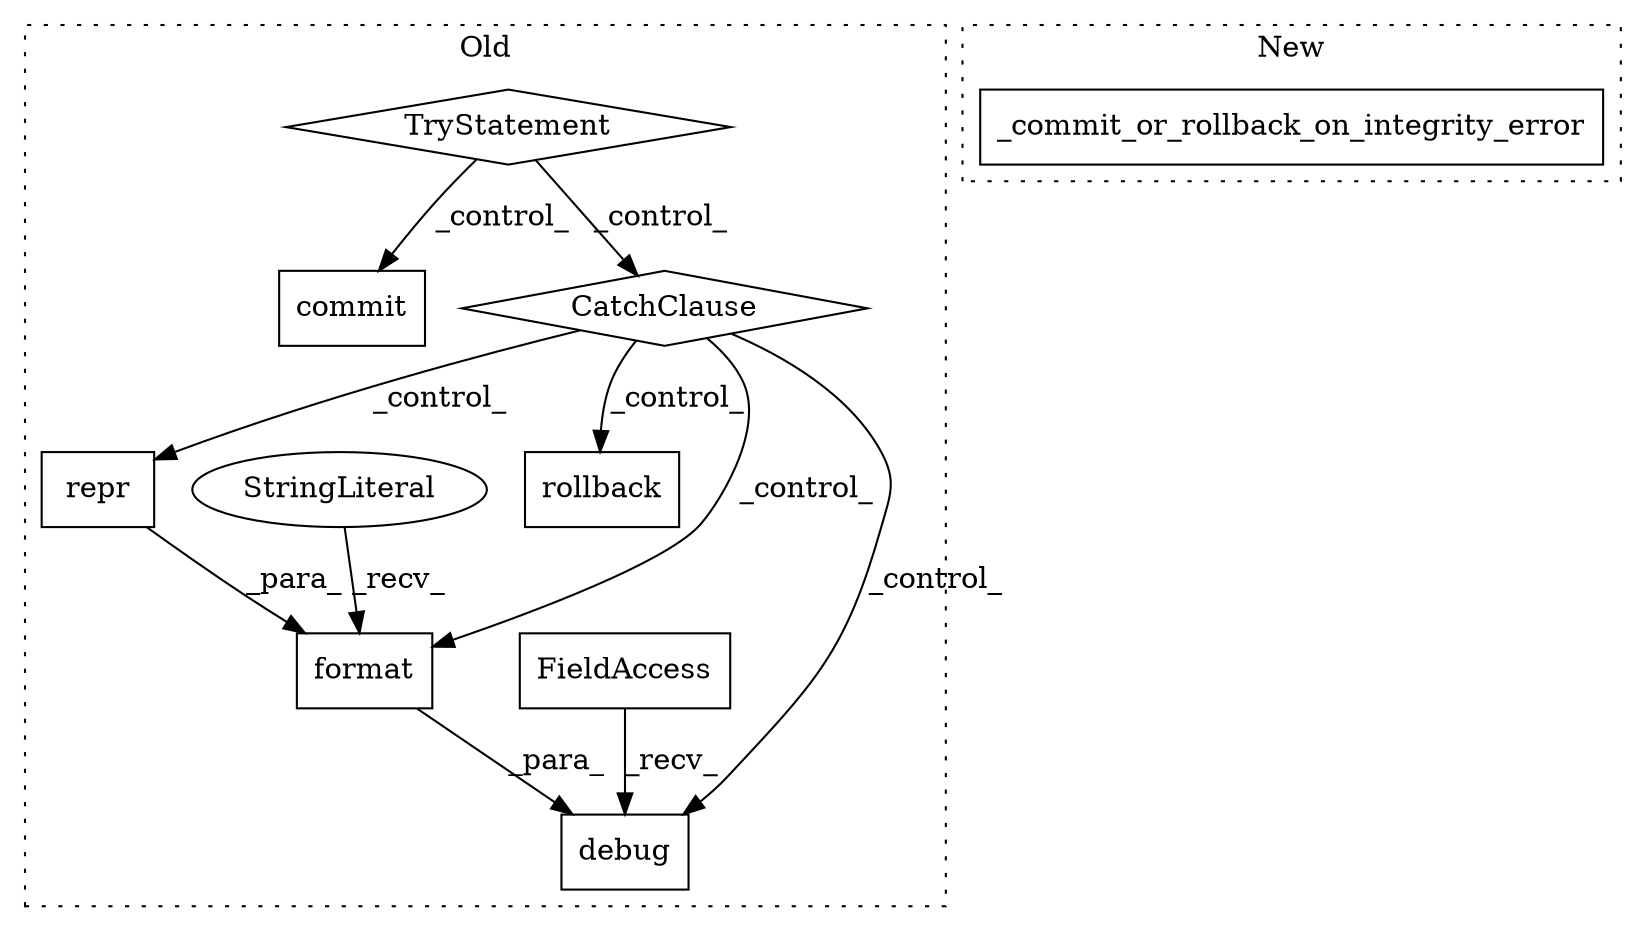 digraph G {
subgraph cluster0 {
1 [label="commit" a="32" s="11724" l="8" shape="box"];
3 [label="TryStatement" a="54" s="11704" l="4" shape="diamond"];
4 [label="repr" a="32" s="11923,11929" l="5,1" shape="box"];
5 [label="rollback" a="32" s="11986" l="10" shape="box"];
6 [label="debug" a="32" s="11790,11969" l="6,1" shape="box"];
7 [label="FieldAccess" a="22" s="11778" l="11" shape="box"];
8 [label="format" a="32" s="11916,11968" l="7,1" shape="box"];
9 [label="CatchClause" a="12" s="11741,11768" l="11,2" shape="diamond"];
10 [label="StringLiteral" a="45" s="11796" l="119" shape="ellipse"];
label = "Old";
style="dotted";
}
subgraph cluster1 {
2 [label="_commit_or_rollback_on_integrity_error" a="32" s="11737,11783" l="39,1" shape="box"];
label = "New";
style="dotted";
}
3 -> 9 [label="_control_"];
3 -> 1 [label="_control_"];
4 -> 8 [label="_para_"];
7 -> 6 [label="_recv_"];
8 -> 6 [label="_para_"];
9 -> 6 [label="_control_"];
9 -> 5 [label="_control_"];
9 -> 8 [label="_control_"];
9 -> 4 [label="_control_"];
10 -> 8 [label="_recv_"];
}